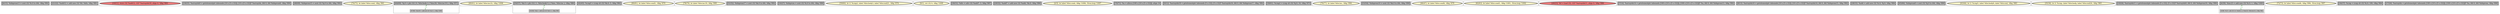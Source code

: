
digraph G {





subgraph cluster37 {


node175 [penwidth=3.0,fontsize=20,fillcolor=grey,label="[6/15]  %idxprom13 = sext i32 %i.0 to i64, !dbg !992",shape=rectangle,style=filled ]



}

subgraph cluster36 {


node174 [penwidth=3.0,fontsize=20,fillcolor=grey,label="[21/22]  %add12 = add nsw i32 %0, %div, !dbg !991",shape=rectangle,style=filled ]



}

subgraph cluster15 {


node152 [penwidth=3.0,fontsize=20,fillcolor=lightcoral,label="[10/11]  store i32 %add12, i32* %arrayidx18, align 4, !dbg !993",shape=ellipse,style=filled ]



}

subgraph cluster35 {


node173 [penwidth=3.0,fontsize=20,fillcolor=grey,label="[18/25]  %arrayidx9 = getelementptr inbounds [10 x [5 x i32]], [10 x [5 x i32]]* %arrayidx, i64 0, i64 %idxprom8, !dbg !990",shape=rectangle,style=filled ]



}

subgraph cluster11 {


node148 [penwidth=3.0,fontsize=20,fillcolor=grey,label="[48/49]  %idxprom15 = sext i32 %j.0 to i64, !dbg !992",shape=rectangle,style=filled ]



}

subgraph cluster19 {


node156 [penwidth=3.0,fontsize=20,fillcolor=lemonchiffon,label="[74/75]  br label %for.cond, !dbg !961",shape=ellipse,style=filled ]



}

subgraph cluster9 {


node145 [penwidth=3.0,fontsize=20,fillcolor=grey,label="[64/69]  %j.0 = phi i32 [ 0, %for.body ], [ %inc20, %for.inc19 ], !dbg !971",shape=rectangle,style=filled ]
node144 [fillcolor=grey,label="[67/68]  %inc20 = add nsw i32 %j.0, 1, !dbg !1000",shape=rectangle,style=filled ]

node144->node145 [style=dotted,color=forestgreen,label="T",fontcolor=forestgreen ]
node145->node144 [style=dotted,color=forestgreen,label="T",fontcolor=forestgreen ]


}

subgraph cluster8 {


node143 [penwidth=3.0,fontsize=20,fillcolor=lemonchiffon,label="[40/41]  br label %for.inc22, !dbg !1004",shape=ellipse,style=filled ]



}

subgraph cluster10 {


node147 [penwidth=3.0,fontsize=20,fillcolor=grey,label="[50/57]  %k.0 = phi i32 [ 1, %for.body3 ], [ %inc, %for.inc ], !dbg !980",shape=rectangle,style=filled ]
node146 [fillcolor=grey,label="[55/56]  %inc = add nsw i32 %k.0, 1, !dbg !995",shape=rectangle,style=filled ]

node146->node147 [style=dotted,color=forestgreen,label="T",fontcolor=forestgreen ]
node147->node146 [style=dotted,color=forestgreen,label="T",fontcolor=forestgreen ]


}

subgraph cluster23 {


node160 [penwidth=3.0,fontsize=20,fillcolor=grey,label="[42/45]  %cmp5 = icmp slt i32 %k.0, 5, !dbg !982",shape=rectangle,style=filled ]



}

subgraph cluster7 {


node142 [penwidth=3.0,fontsize=20,fillcolor=lemonchiffon,label="[80/81]  br label %for.cond1, !dbg !970",shape=ellipse,style=filled ]



}

subgraph cluster14 {


node151 [penwidth=3.0,fontsize=20,fillcolor=lemonchiffon,label="[78/79]  br label %for.inc19, !dbg !999",shape=ellipse,style=filled ]



}

subgraph cluster6 {


node141 [penwidth=3.0,fontsize=20,fillcolor=grey,label="[51/52]  %idxprom17 = sext i32 %k.0 to i64, !dbg !992",shape=rectangle,style=filled ]



}

subgraph cluster30 {


node168 [penwidth=3.0,fontsize=20,fillcolor=grey,label="[16/27]  %idxprom = sext i32 %i.0 to i64, !dbg !990",shape=rectangle,style=filled ]



}

subgraph cluster31 {


node169 [penwidth=3.0,fontsize=20,fillcolor=lemonchiffon,label="[59/60]  br i1 %cmp2, label %for.body3, label %for.end21, !dbg !974",shape=ellipse,style=filled ]



}

subgraph cluster0 {


node135 [penwidth=3.0,fontsize=20,fillcolor=lemonchiffon,label="[0/1]  ret i32 0, !dbg !1009",shape=ellipse,style=filled ]



}

subgraph cluster13 {


node150 [penwidth=3.0,fontsize=20,fillcolor=grey,label="[30/31]  %div = sdiv i32 %add7, 3, !dbg !987",shape=rectangle,style=filled ]



}

subgraph cluster5 {


node140 [penwidth=3.0,fontsize=20,fillcolor=grey,label="[29/32]  %add7 = add nsw i32 %add, %k.0, !dbg !986",shape=rectangle,style=filled ]



}

subgraph cluster1 {


node136 [penwidth=3.0,fontsize=20,fillcolor=lemonchiffon,label="[2/3]  br label %for.cond, !dbg !1006, !llvm.loop !1007",shape=ellipse,style=filled ]



}

subgraph cluster32 {


node170 [penwidth=3.0,fontsize=20,fillcolor=grey,label="[70/71]  %a = alloca [100 x [10 x [5 x i32]]], align 16",shape=rectangle,style=filled ]



}

subgraph cluster3 {


node138 [penwidth=3.0,fontsize=20,fillcolor=grey,label="[9/12]  %arrayidx18 = getelementptr inbounds [5 x i32], [5 x i32]* %arrayidx16, i64 0, i64 %idxprom17, !dbg !992",shape=rectangle,style=filled ]



}

subgraph cluster4 {


node139 [penwidth=3.0,fontsize=20,fillcolor=grey,label="[58/61]  %cmp2 = icmp slt i32 %j.0, 10, !dbg !973",shape=rectangle,style=filled ]



}

subgraph cluster17 {


node154 [penwidth=3.0,fontsize=20,fillcolor=lemonchiffon,label="[76/77]  br label %for.inc, !dbg !994",shape=ellipse,style=filled ]



}

subgraph cluster16 {


node153 [penwidth=3.0,fontsize=20,fillcolor=grey,label="[53/54]  %idxprom10 = sext i32 %k.0 to i64, !dbg !990",shape=rectangle,style=filled ]



}

subgraph cluster2 {


node137 [penwidth=3.0,fontsize=20,fillcolor=lemonchiffon,label="[46/47]  br label %for.cond4, !dbg !979",shape=ellipse,style=filled ]



}

subgraph cluster34 {


node172 [penwidth=3.0,fontsize=20,fillcolor=lemonchiffon,label="[62/63]  br label %for.cond1, !dbg !1001, !llvm.loop !1002",shape=ellipse,style=filled ]



}

subgraph cluster22 {


node159 [penwidth=3.0,fontsize=20,fillcolor=lightcoral,label="[20/23]  %0 = load i32, i32* %arrayidx11, align 4, !dbg !990",shape=ellipse,style=filled ]



}

subgraph cluster25 {


node162 [penwidth=3.0,fontsize=20,fillcolor=grey,label="[7/14]  %arrayidx14 = getelementptr inbounds [100 x [10 x [5 x i32]]], [100 x [10 x [5 x i32]]]* %a, i64 0, i64 %idxprom13, !dbg !992",shape=rectangle,style=filled ]



}

subgraph cluster18 {


node155 [penwidth=3.0,fontsize=20,fillcolor=grey,label="[8/13]  %arrayidx16 = getelementptr inbounds [10 x [5 x i32]], [10 x [5 x i32]]* %arrayidx14, i64 0, i64 %idxprom15, !dbg !992",shape=rectangle,style=filled ]



}

subgraph cluster29 {


node167 [penwidth=3.0,fontsize=20,fillcolor=grey,label="[28/33]  %add = add nsw i32 %i.0, %j.0, !dbg !984",shape=rectangle,style=filled ]



}

subgraph cluster20 {


node157 [penwidth=3.0,fontsize=20,fillcolor=grey,label="[65/66]  %idxprom8 = sext i32 %j.0 to i64, !dbg !990",shape=rectangle,style=filled ]



}

subgraph cluster26 {


node163 [penwidth=3.0,fontsize=20,fillcolor=lemonchiffon,label="[43/44]  br i1 %cmp5, label %for.body6, label %for.end, !dbg !983",shape=ellipse,style=filled ]



}

subgraph cluster24 {


node161 [penwidth=3.0,fontsize=20,fillcolor=lemonchiffon,label="[35/36]  br i1 %cmp, label %for.body, label %for.end24, !dbg !965",shape=ellipse,style=filled ]



}

subgraph cluster28 {


node166 [penwidth=3.0,fontsize=20,fillcolor=grey,label="[19/24]  %arrayidx11 = getelementptr inbounds [5 x i32], [5 x i32]* %arrayidx9, i64 0, i64 %idxprom10, !dbg !990",shape=rectangle,style=filled ]



}

subgraph cluster27 {


node165 [penwidth=3.0,fontsize=20,fillcolor=grey,label="[4/39]  %inc23 = add nsw i32 %i.0, 1, !dbg !1005",shape=rectangle,style=filled ]
node164 [fillcolor=grey,label="[5/38]  %i.0 = phi i32 [ 0, %entry ], [ %inc23, %for.inc22 ], !dbg !962",shape=rectangle,style=filled ]

node164->node165 [style=dotted,color=forestgreen,label="T",fontcolor=forestgreen ]
node165->node164 [style=dotted,color=forestgreen,label="T",fontcolor=forestgreen ]


}

subgraph cluster21 {


node158 [penwidth=3.0,fontsize=20,fillcolor=lemonchiffon,label="[72/73]  br label %for.cond4, !dbg !996, !llvm.loop !997",shape=ellipse,style=filled ]



}

subgraph cluster12 {


node149 [penwidth=3.0,fontsize=20,fillcolor=grey,label="[34/37]  %cmp = icmp slt i32 %i.0, 100, !dbg !964",shape=rectangle,style=filled ]



}

subgraph cluster33 {


node171 [penwidth=3.0,fontsize=20,fillcolor=grey,label="[17/26]  %arrayidx = getelementptr inbounds [100 x [10 x [5 x i32]]], [100 x [10 x [5 x i32]]]* %a, i64 0, i64 %idxprom, !dbg !990",shape=rectangle,style=filled ]



}

}
